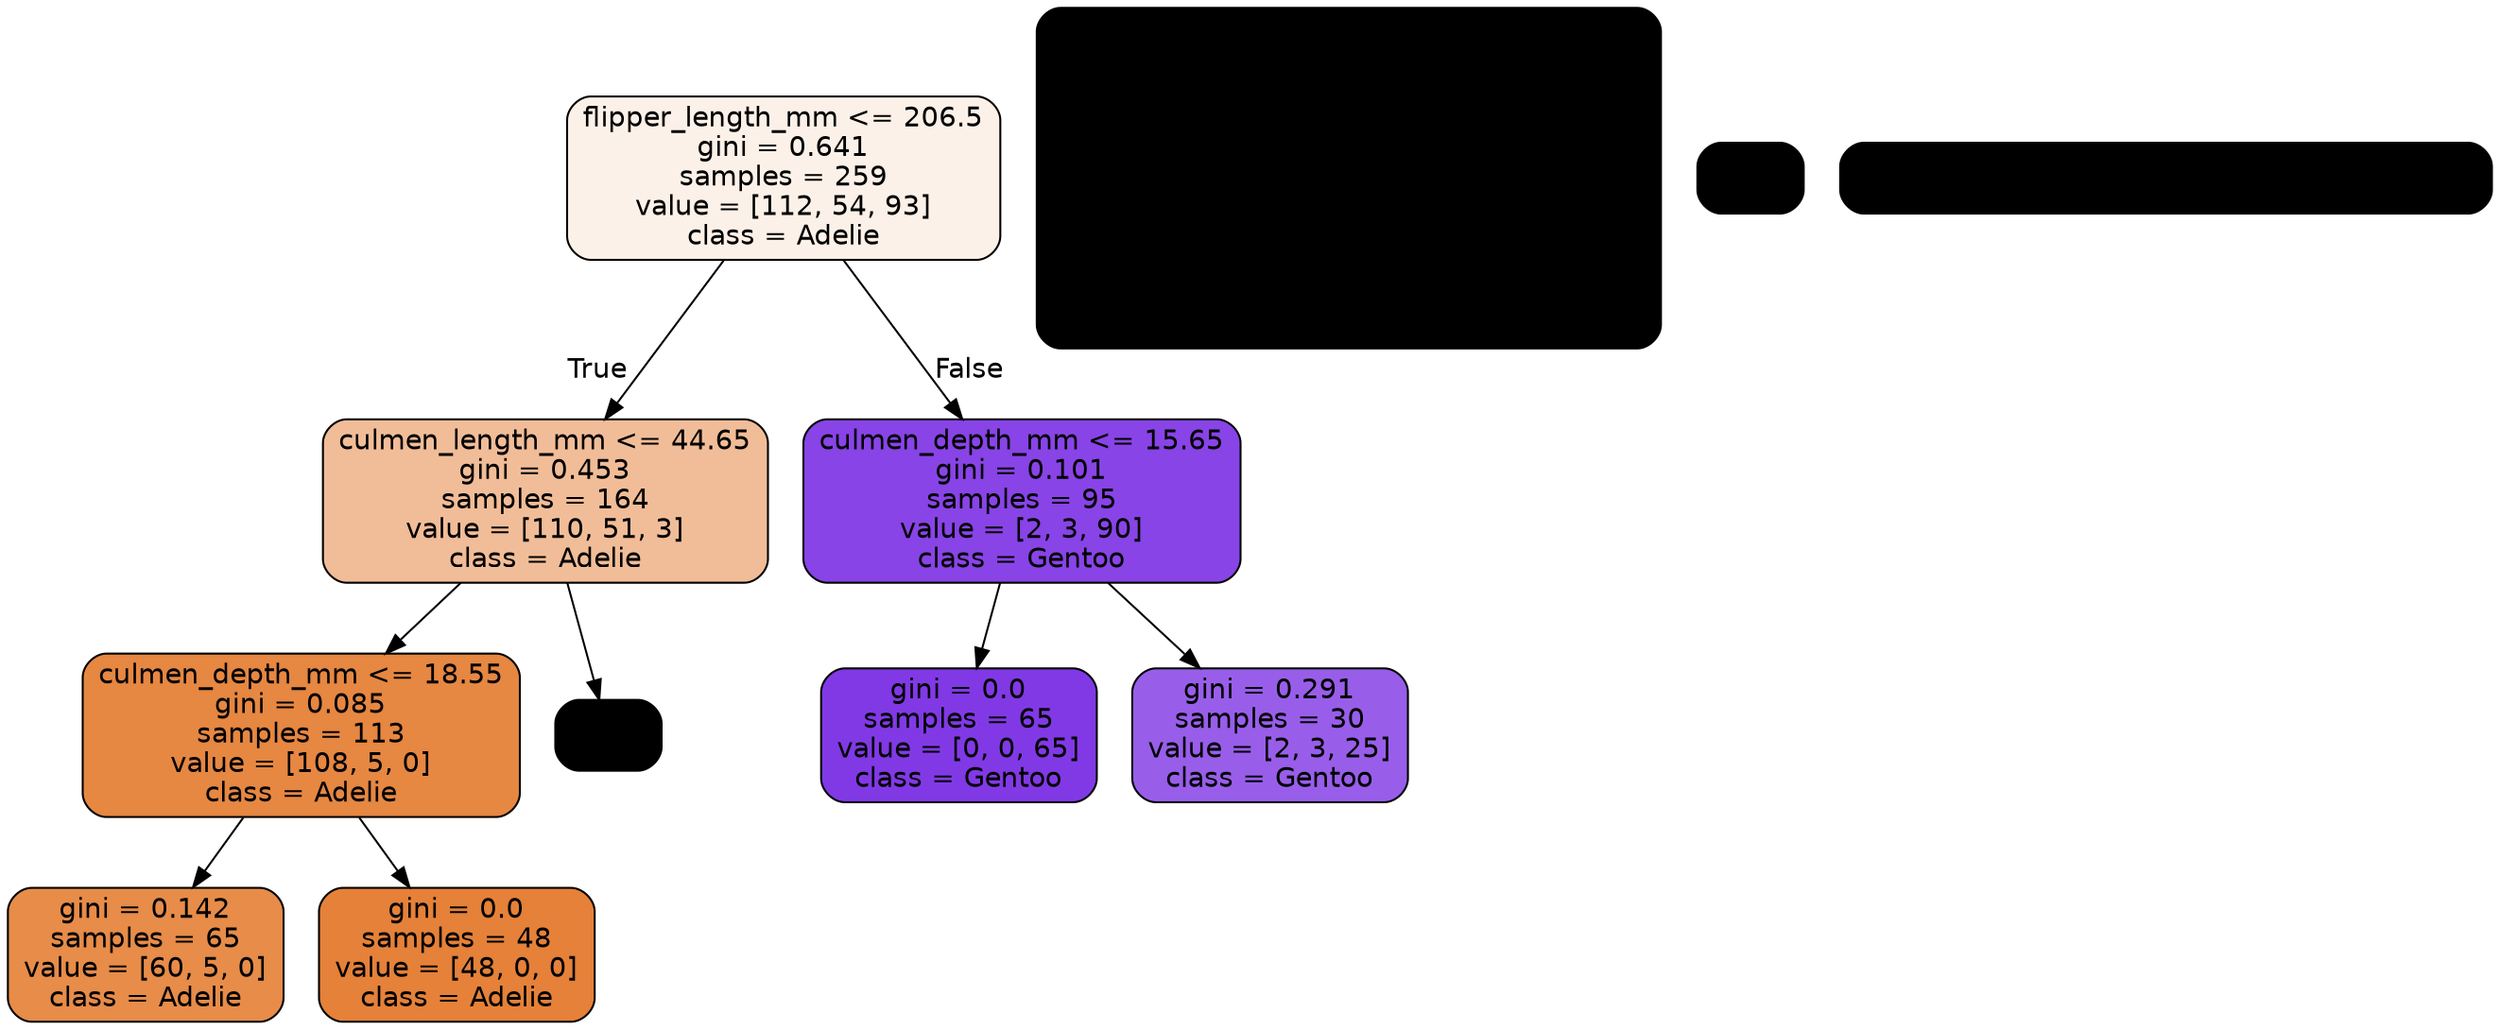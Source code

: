digraph Tree {
node [shape=box, style="filled, rounded", color="black", fontname="helvetica"] ;
edge [fontname="helvetica"] ;
0 [label="flipper_length_mm <= 206.5\ngini = 0.641\nsamples = 259\nvalue = [112, 54, 93]\nclass = Adelie", fillcolor="#fcf1e8"] ;
1 [label="culmen_length_mm <= 44.65\ngini = 0.453\nsamples = 164\nvalue = [110, 51, 3]\nclass = Adelie", fillcolor="#f1bd98"] ;
0 -> 1 [labeldistance=2.5, labelangle=45, headlabel="True"] ;
2 [label="culmen_depth_mm <= 18.55\ngini = 0.085\nsamples = 113\nvalue = [108, 5, 0]\nclass = Adelie", fillcolor="#e68742"] ;
1 -> 2 ;
3 [label="gini = 0.142\nsamples = 65\nvalue = [60, 5, 0]\nclass = Adelie", fillcolor="#e78c49"] ;
2 -> 3 ;
4 [label="gini = 0.0\nsamples = 48\nvalue = [48, 0, 0]\nclass = Adelie", fillcolor="#e58139"] ;
2 -> 4 ;
<<<<<<< HEAD
5 [label="gini = 0.181\nsamples = 51\nvalue = [2, 46, 3]\nclass = Chainstrao", fillcolor="#4ee88e"] ;
=======
5 [label="gini = 0.181\nsamples = 51\nvalue = [2, 46, 3]\nclass = Chainstrap", fillcolor="#4ee88e"] ;
>>>>>>> 271dd2a8043b4678a18280ecaf93b6e8bc0ff6d7
1 -> 5 ;
6 [label="culmen_depth_mm <= 15.65\ngini = 0.101\nsamples = 95\nvalue = [2, 3, 90]\nclass = Gentoo", fillcolor="#8844e6"] ;
0 -> 6 [labeldistance=2.5, labelangle=-45, headlabel="False"] ;
7 [label="gini = 0.0\nsamples = 65\nvalue = [0, 0, 65]\nclass = Gentoo", fillcolor="#8139e5"] ;
6 -> 7 ;
8 [label="gini = 0.291\nsamples = 30\nvalue = [2, 3, 25]\nclass = Gentoo", fillcolor="#985eea"] ;
6 -> 8 ;
}